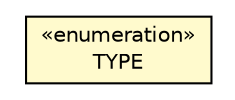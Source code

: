 #!/usr/local/bin/dot
#
# Class diagram 
# Generated by UMLGraph version R5_6-24-gf6e263 (http://www.umlgraph.org/)
#

digraph G {
	edge [fontname="Helvetica",fontsize=10,labelfontname="Helvetica",labelfontsize=10];
	node [fontname="Helvetica",fontsize=10,shape=plaintext];
	nodesep=0.25;
	ranksep=0.5;
	// com.orientechnologies.orient.core.hook.ORecordHook.TYPE
	c3008085 [label=<<table title="com.orientechnologies.orient.core.hook.ORecordHook.TYPE" border="0" cellborder="1" cellspacing="0" cellpadding="2" port="p" bgcolor="lemonChiffon" href="./ORecordHook.TYPE.html">
		<tr><td><table border="0" cellspacing="0" cellpadding="1">
<tr><td align="center" balign="center"> &#171;enumeration&#187; </td></tr>
<tr><td align="center" balign="center"> TYPE </td></tr>
		</table></td></tr>
		</table>>, URL="./ORecordHook.TYPE.html", fontname="Helvetica", fontcolor="black", fontsize=10.0];
}

